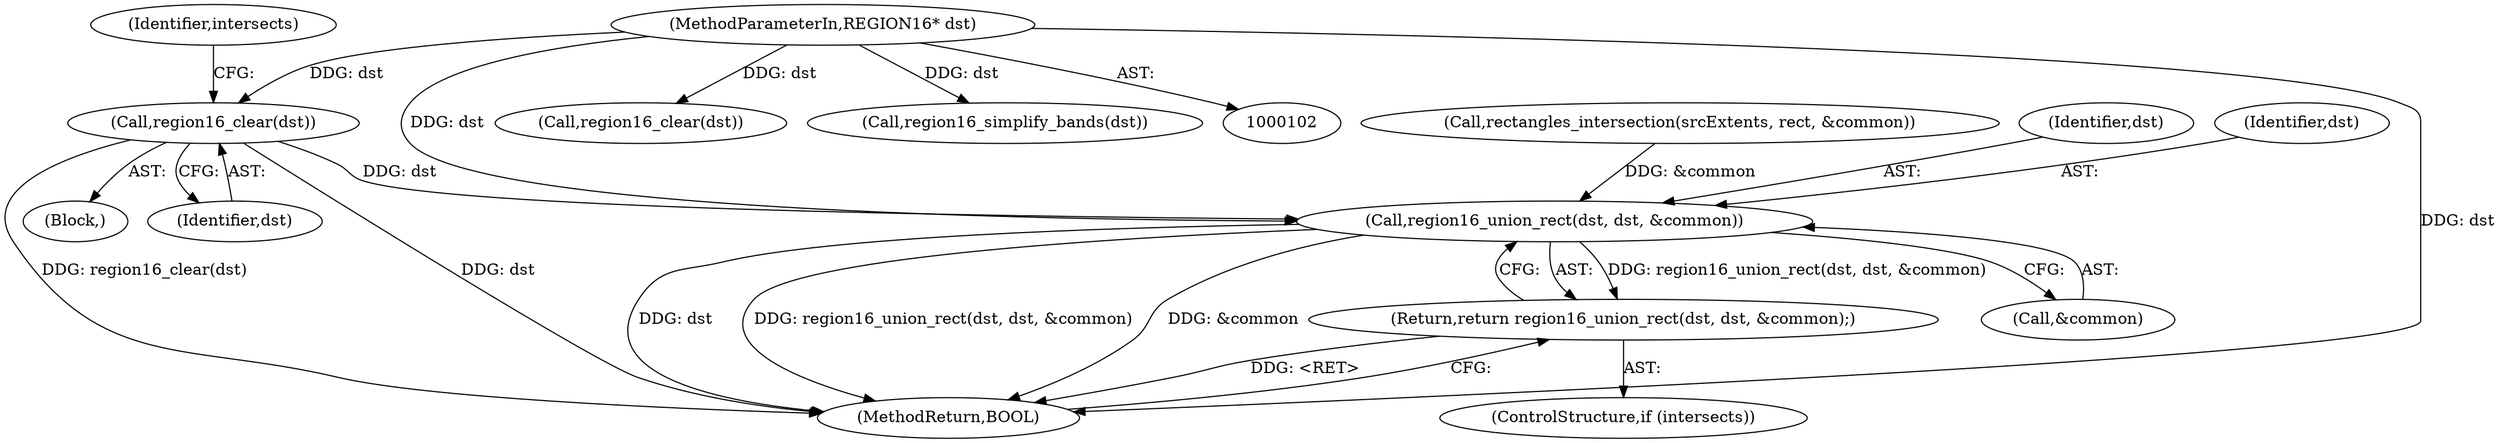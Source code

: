 digraph "0_FreeRDP_fc80ab45621bd966f70594c0b7393ec005a94007_0@pointer" {
"1000153" [label="(Call,region16_clear(dst))"];
"1000103" [label="(MethodParameterIn,REGION16* dst)"];
"1000158" [label="(Call,region16_union_rect(dst, dst, &common))"];
"1000157" [label="(Return,return region16_union_rect(dst, dst, &common);)"];
"1000144" [label="(Block,)"];
"1000341" [label="(MethodReturn,BOOL)"];
"1000157" [label="(Return,return region16_union_rect(dst, dst, &common);)"];
"1000148" [label="(Call,rectangles_intersection(srcExtents, rect, &common))"];
"1000159" [label="(Identifier,dst)"];
"1000156" [label="(Identifier,intersects)"];
"1000158" [label="(Call,region16_union_rect(dst, dst, &common))"];
"1000132" [label="(Call,region16_clear(dst))"];
"1000339" [label="(Call,region16_simplify_bands(dst))"];
"1000153" [label="(Call,region16_clear(dst))"];
"1000103" [label="(MethodParameterIn,REGION16* dst)"];
"1000160" [label="(Identifier,dst)"];
"1000155" [label="(ControlStructure,if (intersects))"];
"1000154" [label="(Identifier,dst)"];
"1000161" [label="(Call,&common)"];
"1000153" -> "1000144"  [label="AST: "];
"1000153" -> "1000154"  [label="CFG: "];
"1000154" -> "1000153"  [label="AST: "];
"1000156" -> "1000153"  [label="CFG: "];
"1000153" -> "1000341"  [label="DDG: region16_clear(dst)"];
"1000153" -> "1000341"  [label="DDG: dst"];
"1000103" -> "1000153"  [label="DDG: dst"];
"1000153" -> "1000158"  [label="DDG: dst"];
"1000103" -> "1000102"  [label="AST: "];
"1000103" -> "1000341"  [label="DDG: dst"];
"1000103" -> "1000132"  [label="DDG: dst"];
"1000103" -> "1000158"  [label="DDG: dst"];
"1000103" -> "1000339"  [label="DDG: dst"];
"1000158" -> "1000157"  [label="AST: "];
"1000158" -> "1000161"  [label="CFG: "];
"1000159" -> "1000158"  [label="AST: "];
"1000160" -> "1000158"  [label="AST: "];
"1000161" -> "1000158"  [label="AST: "];
"1000157" -> "1000158"  [label="CFG: "];
"1000158" -> "1000341"  [label="DDG: dst"];
"1000158" -> "1000341"  [label="DDG: region16_union_rect(dst, dst, &common)"];
"1000158" -> "1000341"  [label="DDG: &common"];
"1000158" -> "1000157"  [label="DDG: region16_union_rect(dst, dst, &common)"];
"1000148" -> "1000158"  [label="DDG: &common"];
"1000157" -> "1000155"  [label="AST: "];
"1000341" -> "1000157"  [label="CFG: "];
"1000157" -> "1000341"  [label="DDG: <RET>"];
}
